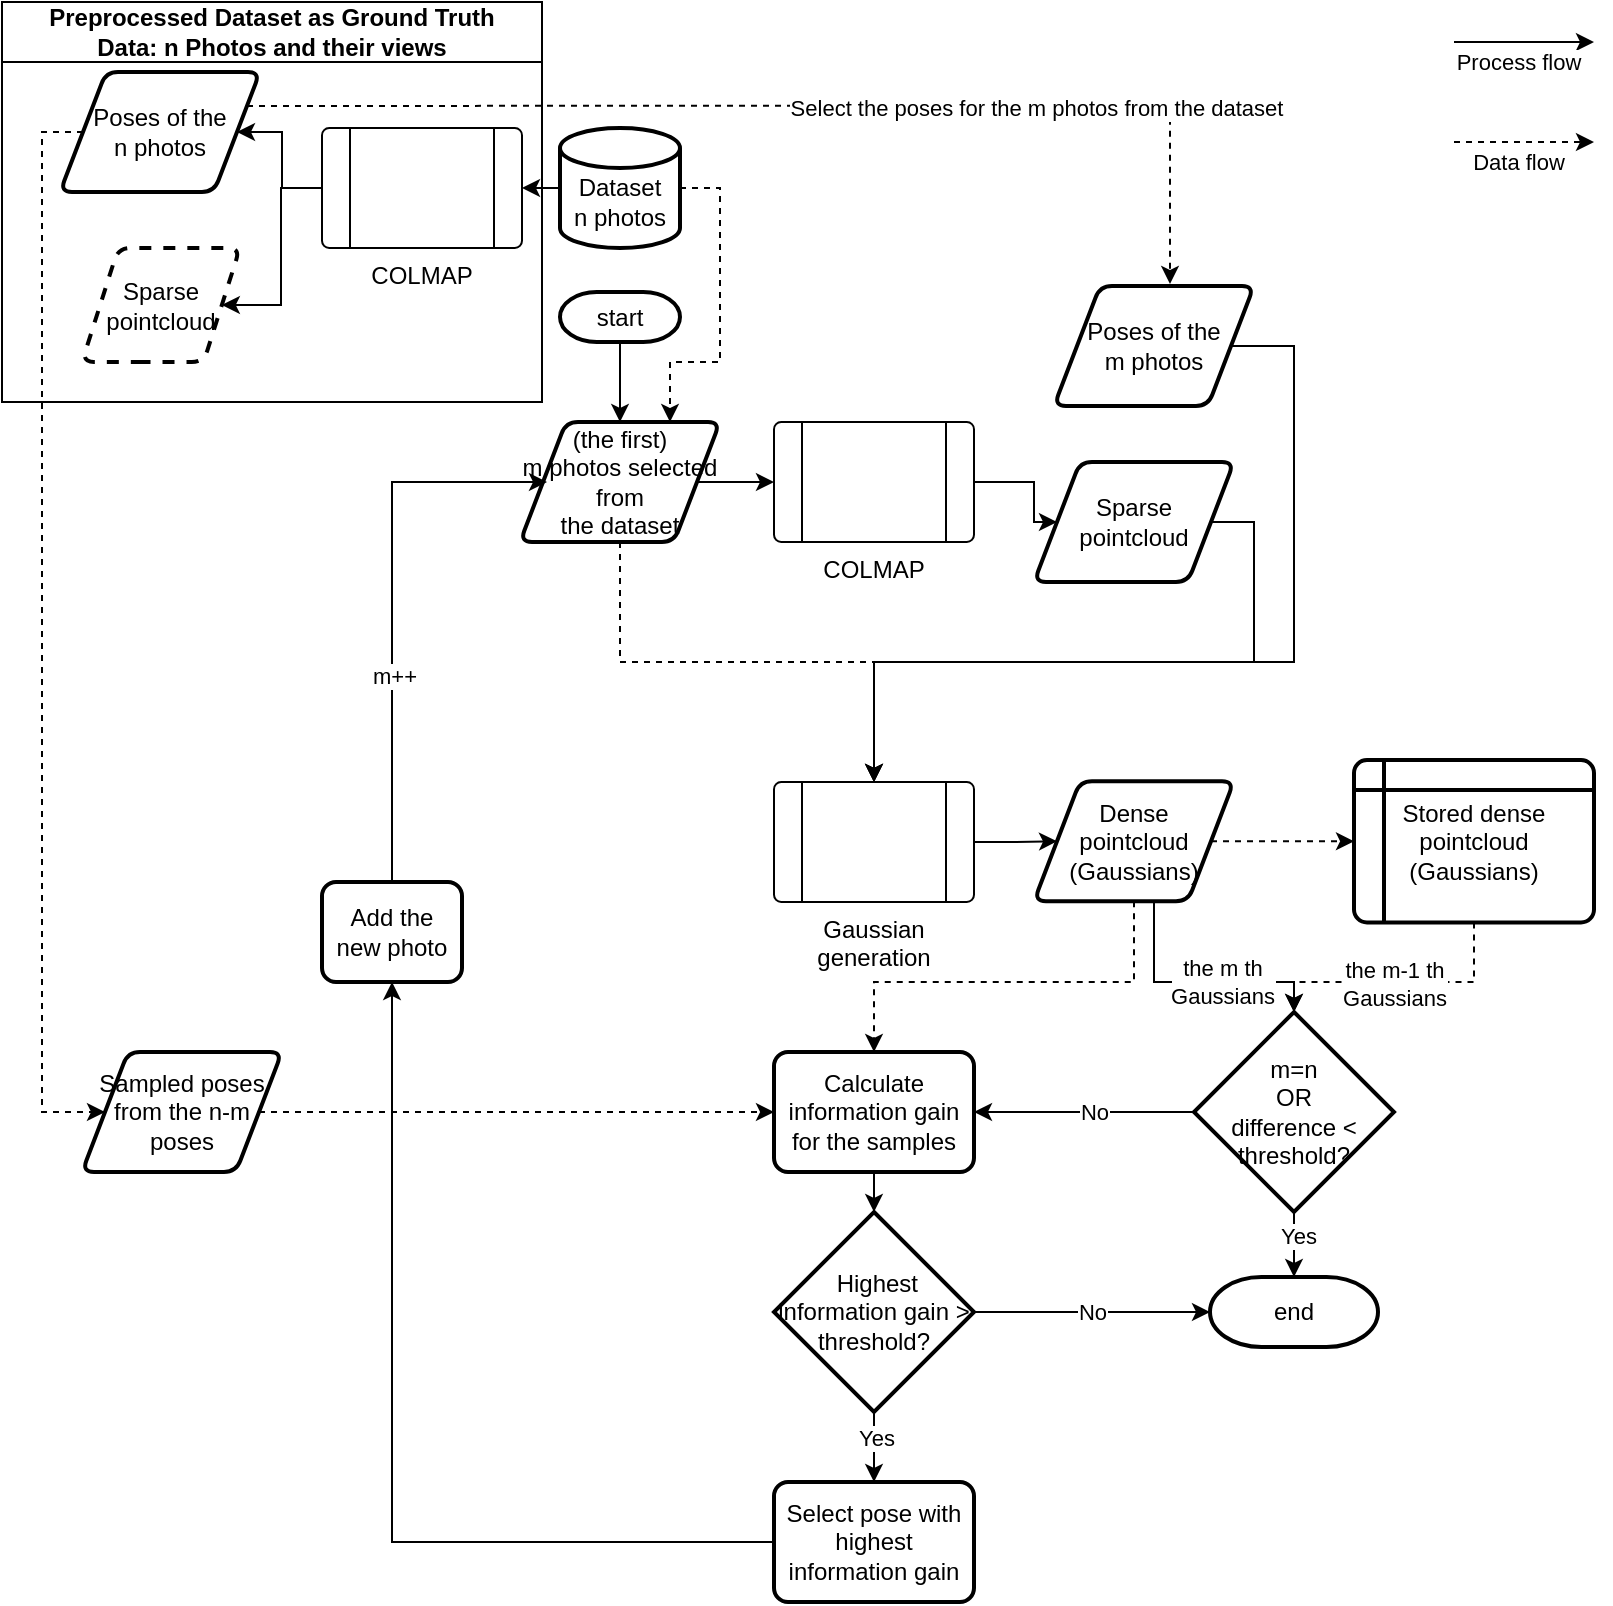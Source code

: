<mxfile version="24.7.7" pages="2">
  <diagram name="Dataset_approach" id="Rx8_lW7KdHEKfgghr9D3">
    <mxGraphModel dx="1434" dy="774" grid="1" gridSize="10" guides="1" tooltips="1" connect="1" arrows="1" fold="1" page="1" pageScale="1" pageWidth="850" pageHeight="1100" math="0" shadow="0">
      <root>
        <mxCell id="0" />
        <mxCell id="1" parent="0" />
        <mxCell id="TAkacUBAr8q-djxheTJO-2" style="edgeStyle=orthogonalEdgeStyle;rounded=0;orthogonalLoop=1;jettySize=auto;html=1;exitX=0;exitY=0.5;exitDx=0;exitDy=0;exitPerimeter=0;entryX=1;entryY=0.5;entryDx=0;entryDy=0;" parent="1" source="TAkacUBAr8q-djxheTJO-3" target="TAkacUBAr8q-djxheTJO-32" edge="1">
          <mxGeometry relative="1" as="geometry" />
        </mxCell>
        <mxCell id="TAkacUBAr8q-djxheTJO-3" value="&lt;br&gt;Dataset &lt;br&gt;n photos" style="strokeWidth=2;html=1;shape=mxgraph.flowchart.database;whiteSpace=wrap;" parent="1" vertex="1">
          <mxGeometry x="309" y="63" width="60" height="60" as="geometry" />
        </mxCell>
        <mxCell id="TAkacUBAr8q-djxheTJO-4" style="edgeStyle=orthogonalEdgeStyle;rounded=0;orthogonalLoop=1;jettySize=auto;html=1;exitX=1;exitY=0.5;exitDx=0;exitDy=0;entryX=0;entryY=0.5;entryDx=0;entryDy=0;" parent="1" source="TAkacUBAr8q-djxheTJO-6" target="TAkacUBAr8q-djxheTJO-10" edge="1">
          <mxGeometry relative="1" as="geometry" />
        </mxCell>
        <mxCell id="TAkacUBAr8q-djxheTJO-5" style="edgeStyle=orthogonalEdgeStyle;rounded=0;orthogonalLoop=1;jettySize=auto;html=1;exitX=0.5;exitY=1;exitDx=0;exitDy=0;dashed=1;" parent="1" source="TAkacUBAr8q-djxheTJO-6" target="TAkacUBAr8q-djxheTJO-16" edge="1">
          <mxGeometry relative="1" as="geometry" />
        </mxCell>
        <mxCell id="TAkacUBAr8q-djxheTJO-6" value="(the first)&lt;br&gt;m photos selected from&lt;br&gt;the dataset" style="shape=parallelogram;html=1;strokeWidth=2;perimeter=parallelogramPerimeter;whiteSpace=wrap;rounded=1;arcSize=12;size=0.23;" parent="1" vertex="1">
          <mxGeometry x="289" y="210" width="100" height="60" as="geometry" />
        </mxCell>
        <mxCell id="TAkacUBAr8q-djxheTJO-7" style="edgeStyle=orthogonalEdgeStyle;rounded=0;orthogonalLoop=1;jettySize=auto;html=1;exitX=1;exitY=0.5;exitDx=0;exitDy=0;entryX=0;entryY=0.5;entryDx=0;entryDy=0;" parent="1" source="TAkacUBAr8q-djxheTJO-10" target="TAkacUBAr8q-djxheTJO-14" edge="1">
          <mxGeometry relative="1" as="geometry">
            <Array as="points">
              <mxPoint x="546" y="240" />
              <mxPoint x="546" y="260" />
            </Array>
          </mxGeometry>
        </mxCell>
        <mxCell id="TAkacUBAr8q-djxheTJO-10" value="COLMAP" style="verticalLabelPosition=bottom;verticalAlign=top;html=1;shape=process;whiteSpace=wrap;rounded=1;size=0.14;arcSize=6;" parent="1" vertex="1">
          <mxGeometry x="416" y="210" width="100" height="60" as="geometry" />
        </mxCell>
        <mxCell id="TAkacUBAr8q-djxheTJO-11" style="edgeStyle=orthogonalEdgeStyle;rounded=0;orthogonalLoop=1;jettySize=auto;html=1;exitX=1;exitY=0.5;exitDx=0;exitDy=0;entryX=0.5;entryY=0;entryDx=0;entryDy=0;" parent="1" source="TAkacUBAr8q-djxheTJO-12" target="TAkacUBAr8q-djxheTJO-16" edge="1">
          <mxGeometry relative="1" as="geometry">
            <Array as="points">
              <mxPoint x="676" y="172" />
              <mxPoint x="676" y="330" />
              <mxPoint x="466" y="330" />
            </Array>
          </mxGeometry>
        </mxCell>
        <mxCell id="TAkacUBAr8q-djxheTJO-12" value="Poses of the&lt;br&gt;m photos" style="shape=parallelogram;html=1;strokeWidth=2;perimeter=parallelogramPerimeter;whiteSpace=wrap;rounded=1;arcSize=12;size=0.23;" parent="1" vertex="1">
          <mxGeometry x="556" y="142" width="100" height="60" as="geometry" />
        </mxCell>
        <mxCell id="TAkacUBAr8q-djxheTJO-13" style="edgeStyle=orthogonalEdgeStyle;rounded=0;orthogonalLoop=1;jettySize=auto;html=1;exitX=1;exitY=0.5;exitDx=0;exitDy=0;" parent="1" source="TAkacUBAr8q-djxheTJO-14" edge="1">
          <mxGeometry relative="1" as="geometry">
            <mxPoint x="466" y="390" as="targetPoint" />
            <Array as="points">
              <mxPoint x="656" y="260" />
              <mxPoint x="656" y="330" />
              <mxPoint x="466" y="330" />
            </Array>
          </mxGeometry>
        </mxCell>
        <mxCell id="TAkacUBAr8q-djxheTJO-14" value="Sparse&lt;br&gt;pointcloud" style="shape=parallelogram;html=1;strokeWidth=2;perimeter=parallelogramPerimeter;whiteSpace=wrap;rounded=1;arcSize=12;size=0.23;" parent="1" vertex="1">
          <mxGeometry x="546" y="230" width="100" height="60" as="geometry" />
        </mxCell>
        <mxCell id="TAkacUBAr8q-djxheTJO-15" style="edgeStyle=orthogonalEdgeStyle;rounded=0;orthogonalLoop=1;jettySize=auto;html=1;exitX=1;exitY=0.5;exitDx=0;exitDy=0;" parent="1" source="TAkacUBAr8q-djxheTJO-16" target="TAkacUBAr8q-djxheTJO-18" edge="1">
          <mxGeometry relative="1" as="geometry" />
        </mxCell>
        <mxCell id="TAkacUBAr8q-djxheTJO-16" value="Gaussian generation" style="verticalLabelPosition=bottom;verticalAlign=top;html=1;shape=process;whiteSpace=wrap;rounded=1;size=0.14;arcSize=6;" parent="1" vertex="1">
          <mxGeometry x="416" y="390" width="100" height="60" as="geometry" />
        </mxCell>
        <mxCell id="TAkacUBAr8q-djxheTJO-17" style="edgeStyle=orthogonalEdgeStyle;rounded=0;orthogonalLoop=1;jettySize=auto;html=1;exitX=1;exitY=0.5;exitDx=0;exitDy=0;entryX=0;entryY=0.5;entryDx=0;entryDy=0;dashed=1;" parent="1" source="TAkacUBAr8q-djxheTJO-18" target="TAkacUBAr8q-djxheTJO-21" edge="1">
          <mxGeometry relative="1" as="geometry" />
        </mxCell>
        <mxCell id="TAkacUBAr8q-djxheTJO-18" value="Dense&lt;br&gt;pointcloud&lt;br&gt;(Gaussians)" style="shape=parallelogram;html=1;strokeWidth=2;perimeter=parallelogramPerimeter;whiteSpace=wrap;rounded=1;arcSize=12;size=0.23;" parent="1" vertex="1">
          <mxGeometry x="546" y="389.63" width="100" height="60" as="geometry" />
        </mxCell>
        <mxCell id="TAkacUBAr8q-djxheTJO-19" style="edgeStyle=orthogonalEdgeStyle;rounded=0;orthogonalLoop=1;jettySize=auto;html=1;dashed=1;" parent="1" source="TAkacUBAr8q-djxheTJO-21" target="TAkacUBAr8q-djxheTJO-24" edge="1">
          <mxGeometry relative="1" as="geometry">
            <Array as="points">
              <mxPoint x="766" y="490" />
              <mxPoint x="676" y="490" />
            </Array>
          </mxGeometry>
        </mxCell>
        <mxCell id="TAkacUBAr8q-djxheTJO-20" value="the m-1 th&lt;br&gt;Gaussians" style="edgeLabel;html=1;align=center;verticalAlign=middle;resizable=0;points=[];" parent="TAkacUBAr8q-djxheTJO-19" vertex="1" connectable="0">
          <mxGeometry x="-0.177" y="1" relative="1" as="geometry">
            <mxPoint x="-15" as="offset" />
          </mxGeometry>
        </mxCell>
        <mxCell id="TAkacUBAr8q-djxheTJO-21" value="Stored dense pointcloud&lt;br&gt;(Gaussians)" style="shape=internalStorage;whiteSpace=wrap;html=1;dx=15;dy=15;rounded=1;arcSize=8;strokeWidth=2;" parent="1" vertex="1">
          <mxGeometry x="706" y="379" width="120" height="81.25" as="geometry" />
        </mxCell>
        <mxCell id="TAkacUBAr8q-djxheTJO-22" style="edgeStyle=orthogonalEdgeStyle;rounded=0;orthogonalLoop=1;jettySize=auto;html=1;exitX=0;exitY=0.5;exitDx=0;exitDy=0;exitPerimeter=0;entryX=1;entryY=0.5;entryDx=0;entryDy=0;" parent="1" source="TAkacUBAr8q-djxheTJO-24" target="TAkacUBAr8q-djxheTJO-41" edge="1">
          <mxGeometry relative="1" as="geometry" />
        </mxCell>
        <mxCell id="TAkacUBAr8q-djxheTJO-23" value="No" style="edgeLabel;html=1;align=center;verticalAlign=middle;resizable=0;points=[];" parent="TAkacUBAr8q-djxheTJO-22" vertex="1" connectable="0">
          <mxGeometry x="-0.091" y="4" relative="1" as="geometry">
            <mxPoint y="-4" as="offset" />
          </mxGeometry>
        </mxCell>
        <mxCell id="TAkacUBAr8q-djxheTJO-24" value="&lt;div&gt;m=n&lt;br&gt;OR&lt;br&gt;difference &amp;lt; threshold?&lt;/div&gt;" style="strokeWidth=2;html=1;shape=mxgraph.flowchart.decision;whiteSpace=wrap;" parent="1" vertex="1">
          <mxGeometry x="626" y="505" width="100" height="100" as="geometry" />
        </mxCell>
        <mxCell id="TAkacUBAr8q-djxheTJO-25" style="edgeStyle=orthogonalEdgeStyle;rounded=0;orthogonalLoop=1;jettySize=auto;html=1;exitX=0.5;exitY=1;exitDx=0;exitDy=0;entryX=0.5;entryY=0;entryDx=0;entryDy=0;entryPerimeter=0;" parent="1" source="TAkacUBAr8q-djxheTJO-18" target="TAkacUBAr8q-djxheTJO-24" edge="1">
          <mxGeometry relative="1" as="geometry">
            <Array as="points">
              <mxPoint x="606" y="490" />
              <mxPoint x="676" y="490" />
            </Array>
          </mxGeometry>
        </mxCell>
        <mxCell id="TAkacUBAr8q-djxheTJO-26" value="&lt;div&gt;the m th&lt;br&gt;&lt;/div&gt;&lt;div&gt;Gaussians&lt;br&gt;&lt;/div&gt;" style="edgeLabel;html=1;align=center;verticalAlign=middle;resizable=0;points=[];" parent="TAkacUBAr8q-djxheTJO-25" vertex="1" connectable="0">
          <mxGeometry x="0.079" y="1" relative="1" as="geometry">
            <mxPoint x="11" y="1" as="offset" />
          </mxGeometry>
        </mxCell>
        <mxCell id="TAkacUBAr8q-djxheTJO-27" value="end" style="strokeWidth=2;html=1;shape=mxgraph.flowchart.terminator;whiteSpace=wrap;" parent="1" vertex="1">
          <mxGeometry x="634" y="637.5" width="84" height="35" as="geometry" />
        </mxCell>
        <mxCell id="TAkacUBAr8q-djxheTJO-28" style="edgeStyle=orthogonalEdgeStyle;rounded=0;orthogonalLoop=1;jettySize=auto;html=1;exitX=0.5;exitY=1;exitDx=0;exitDy=0;exitPerimeter=0;entryX=0.5;entryY=0;entryDx=0;entryDy=0;entryPerimeter=0;" parent="1" source="TAkacUBAr8q-djxheTJO-24" target="TAkacUBAr8q-djxheTJO-27" edge="1">
          <mxGeometry relative="1" as="geometry" />
        </mxCell>
        <mxCell id="TAkacUBAr8q-djxheTJO-29" value="Yes" style="edgeLabel;html=1;align=center;verticalAlign=middle;resizable=0;points=[];" parent="TAkacUBAr8q-djxheTJO-28" vertex="1" connectable="0">
          <mxGeometry x="-0.28" y="2" relative="1" as="geometry">
            <mxPoint as="offset" />
          </mxGeometry>
        </mxCell>
        <mxCell id="TAkacUBAr8q-djxheTJO-30" style="edgeStyle=orthogonalEdgeStyle;rounded=0;orthogonalLoop=1;jettySize=auto;html=1;exitX=0;exitY=0.5;exitDx=0;exitDy=0;entryX=1;entryY=0.5;entryDx=0;entryDy=0;" parent="1" source="TAkacUBAr8q-djxheTJO-32" target="TAkacUBAr8q-djxheTJO-34" edge="1">
          <mxGeometry relative="1" as="geometry" />
        </mxCell>
        <mxCell id="TAkacUBAr8q-djxheTJO-31" style="edgeStyle=orthogonalEdgeStyle;rounded=0;orthogonalLoop=1;jettySize=auto;html=1;exitX=0;exitY=0.5;exitDx=0;exitDy=0;" parent="1" source="TAkacUBAr8q-djxheTJO-32" target="TAkacUBAr8q-djxheTJO-35" edge="1">
          <mxGeometry relative="1" as="geometry" />
        </mxCell>
        <mxCell id="TAkacUBAr8q-djxheTJO-32" value="COLMAP" style="verticalLabelPosition=bottom;verticalAlign=top;html=1;shape=process;whiteSpace=wrap;rounded=1;size=0.14;arcSize=6;" parent="1" vertex="1">
          <mxGeometry x="190" y="63" width="100" height="60" as="geometry" />
        </mxCell>
        <mxCell id="TAkacUBAr8q-djxheTJO-33" style="edgeStyle=orthogonalEdgeStyle;rounded=0;orthogonalLoop=1;jettySize=auto;html=1;exitX=0;exitY=0.5;exitDx=0;exitDy=0;entryX=0;entryY=0.5;entryDx=0;entryDy=0;dashed=1;" parent="1" source="TAkacUBAr8q-djxheTJO-34" target="TAkacUBAr8q-djxheTJO-39" edge="1">
          <mxGeometry relative="1" as="geometry">
            <Array as="points">
              <mxPoint x="50" y="65" />
              <mxPoint x="50" y="555" />
            </Array>
          </mxGeometry>
        </mxCell>
        <mxCell id="TAkacUBAr8q-djxheTJO-34" value="Poses of the&lt;br&gt;n photos" style="shape=parallelogram;html=1;strokeWidth=2;perimeter=parallelogramPerimeter;whiteSpace=wrap;rounded=1;arcSize=12;size=0.23;" parent="1" vertex="1">
          <mxGeometry x="59" y="35" width="100" height="60" as="geometry" />
        </mxCell>
        <mxCell id="TAkacUBAr8q-djxheTJO-35" value="Sparse&lt;br&gt;pointcloud" style="shape=parallelogram;html=1;strokeWidth=2;perimeter=parallelogramPerimeter;whiteSpace=wrap;rounded=1;arcSize=12;size=0.23;dashed=1;" parent="1" vertex="1">
          <mxGeometry x="70" y="123" width="79" height="57" as="geometry" />
        </mxCell>
        <mxCell id="TAkacUBAr8q-djxheTJO-37" style="edgeStyle=orthogonalEdgeStyle;rounded=0;orthogonalLoop=1;jettySize=auto;html=1;exitX=1;exitY=0.25;exitDx=0;exitDy=0;entryX=0.58;entryY=-0.017;entryDx=0;entryDy=0;entryPerimeter=0;dashed=1;" parent="1" source="TAkacUBAr8q-djxheTJO-34" target="TAkacUBAr8q-djxheTJO-12" edge="1">
          <mxGeometry relative="1" as="geometry" />
        </mxCell>
        <mxCell id="ZisTeYr1h89HvO49Nqk--2" value="Select the poses for the m photos from the dataset" style="edgeLabel;html=1;align=center;verticalAlign=middle;resizable=0;points=[];" vertex="1" connectable="0" parent="TAkacUBAr8q-djxheTJO-37">
          <mxGeometry x="0.437" y="-1" relative="1" as="geometry">
            <mxPoint x="-1" as="offset" />
          </mxGeometry>
        </mxCell>
        <mxCell id="TAkacUBAr8q-djxheTJO-38" style="edgeStyle=orthogonalEdgeStyle;rounded=0;orthogonalLoop=1;jettySize=auto;html=1;exitX=1;exitY=0.5;exitDx=0;exitDy=0;entryX=0;entryY=0.5;entryDx=0;entryDy=0;dashed=1;" parent="1" source="TAkacUBAr8q-djxheTJO-39" target="TAkacUBAr8q-djxheTJO-41" edge="1">
          <mxGeometry relative="1" as="geometry" />
        </mxCell>
        <mxCell id="TAkacUBAr8q-djxheTJO-39" value="Sampled poses from the n-m poses" style="shape=parallelogram;html=1;strokeWidth=2;perimeter=parallelogramPerimeter;whiteSpace=wrap;rounded=1;arcSize=12;size=0.23;" parent="1" vertex="1">
          <mxGeometry x="70" y="525" width="100" height="60" as="geometry" />
        </mxCell>
        <mxCell id="TAkacUBAr8q-djxheTJO-40" style="edgeStyle=orthogonalEdgeStyle;rounded=0;orthogonalLoop=1;jettySize=auto;html=1;exitX=0.5;exitY=1;exitDx=0;exitDy=0;entryX=0.5;entryY=0;entryDx=0;entryDy=0;" parent="1" source="TAkacUBAr8q-djxheTJO-48" target="TAkacUBAr8q-djxheTJO-44" edge="1">
          <mxGeometry relative="1" as="geometry" />
        </mxCell>
        <mxCell id="TAkacUBAr8q-djxheTJO-50" value="Yes" style="edgeLabel;html=1;align=center;verticalAlign=middle;resizable=0;points=[];" parent="TAkacUBAr8q-djxheTJO-40" vertex="1" connectable="0">
          <mxGeometry x="-0.257" y="1" relative="1" as="geometry">
            <mxPoint as="offset" />
          </mxGeometry>
        </mxCell>
        <mxCell id="TAkacUBAr8q-djxheTJO-41" value="Calculate information gain for the samples" style="rounded=1;whiteSpace=wrap;html=1;absoluteArcSize=1;arcSize=14;strokeWidth=2;" parent="1" vertex="1">
          <mxGeometry x="416" y="525" width="100" height="60" as="geometry" />
        </mxCell>
        <mxCell id="TAkacUBAr8q-djxheTJO-42" style="edgeStyle=orthogonalEdgeStyle;rounded=0;orthogonalLoop=1;jettySize=auto;html=1;exitX=0.5;exitY=1;exitDx=0;exitDy=0;entryX=0.5;entryY=0;entryDx=0;entryDy=0;dashed=1;" parent="1" source="TAkacUBAr8q-djxheTJO-18" target="TAkacUBAr8q-djxheTJO-41" edge="1">
          <mxGeometry relative="1" as="geometry">
            <Array as="points">
              <mxPoint x="596" y="490" />
              <mxPoint x="466" y="490" />
            </Array>
          </mxGeometry>
        </mxCell>
        <mxCell id="TAkacUBAr8q-djxheTJO-43" style="edgeStyle=orthogonalEdgeStyle;rounded=0;orthogonalLoop=1;jettySize=auto;html=1;exitX=0;exitY=0.5;exitDx=0;exitDy=0;entryX=0.5;entryY=1;entryDx=0;entryDy=0;" parent="1" source="TAkacUBAr8q-djxheTJO-44" target="TAkacUBAr8q-djxheTJO-47" edge="1">
          <mxGeometry relative="1" as="geometry" />
        </mxCell>
        <mxCell id="TAkacUBAr8q-djxheTJO-44" value="Select pose with highest information gain" style="rounded=1;whiteSpace=wrap;html=1;absoluteArcSize=1;arcSize=14;strokeWidth=2;" parent="1" vertex="1">
          <mxGeometry x="416" y="740" width="100" height="60" as="geometry" />
        </mxCell>
        <mxCell id="TAkacUBAr8q-djxheTJO-45" style="edgeStyle=orthogonalEdgeStyle;rounded=0;orthogonalLoop=1;jettySize=auto;html=1;exitX=0.5;exitY=0;exitDx=0;exitDy=0;entryX=0;entryY=0.5;entryDx=0;entryDy=0;" parent="1" edge="1" source="TAkacUBAr8q-djxheTJO-47">
          <mxGeometry relative="1" as="geometry">
            <mxPoint x="268" y="240" as="sourcePoint" />
            <mxPoint x="302.5" y="240" as="targetPoint" />
            <Array as="points">
              <mxPoint x="225" y="240" />
            </Array>
          </mxGeometry>
        </mxCell>
        <mxCell id="TAkacUBAr8q-djxheTJO-46" value="m++" style="edgeLabel;html=1;align=center;verticalAlign=middle;resizable=0;points=[];" parent="TAkacUBAr8q-djxheTJO-45" vertex="1" connectable="0">
          <mxGeometry x="-0.255" y="-1" relative="1" as="geometry">
            <mxPoint as="offset" />
          </mxGeometry>
        </mxCell>
        <mxCell id="TAkacUBAr8q-djxheTJO-47" value="Add the&lt;br&gt;new photo" style="rounded=1;whiteSpace=wrap;html=1;absoluteArcSize=1;arcSize=14;strokeWidth=2;" parent="1" vertex="1">
          <mxGeometry x="190" y="440" width="70" height="50" as="geometry" />
        </mxCell>
        <mxCell id="TAkacUBAr8q-djxheTJO-49" value="" style="edgeStyle=orthogonalEdgeStyle;rounded=0;orthogonalLoop=1;jettySize=auto;html=1;exitX=0.5;exitY=1;exitDx=0;exitDy=0;entryX=0.5;entryY=0;entryDx=0;entryDy=0;" parent="1" source="TAkacUBAr8q-djxheTJO-41" target="TAkacUBAr8q-djxheTJO-48" edge="1">
          <mxGeometry relative="1" as="geometry">
            <mxPoint x="466" y="585" as="sourcePoint" />
            <mxPoint x="466" y="720" as="targetPoint" />
          </mxGeometry>
        </mxCell>
        <mxCell id="TAkacUBAr8q-djxheTJO-48" value="&amp;nbsp;Highest&lt;br&gt;information gain &amp;gt; threshold?" style="strokeWidth=2;html=1;shape=mxgraph.flowchart.decision;whiteSpace=wrap;" parent="1" vertex="1">
          <mxGeometry x="416" y="605" width="100" height="100" as="geometry" />
        </mxCell>
        <mxCell id="TAkacUBAr8q-djxheTJO-51" style="edgeStyle=orthogonalEdgeStyle;rounded=0;orthogonalLoop=1;jettySize=auto;html=1;exitX=1;exitY=0.5;exitDx=0;exitDy=0;exitPerimeter=0;entryX=0;entryY=0.5;entryDx=0;entryDy=0;entryPerimeter=0;" parent="1" source="TAkacUBAr8q-djxheTJO-48" target="TAkacUBAr8q-djxheTJO-27" edge="1">
          <mxGeometry relative="1" as="geometry" />
        </mxCell>
        <mxCell id="TAkacUBAr8q-djxheTJO-52" value="No" style="edgeLabel;html=1;align=center;verticalAlign=middle;resizable=0;points=[];" parent="TAkacUBAr8q-djxheTJO-51" vertex="1" connectable="0">
          <mxGeometry x="-0.004" relative="1" as="geometry">
            <mxPoint as="offset" />
          </mxGeometry>
        </mxCell>
        <mxCell id="ZisTeYr1h89HvO49Nqk--1" value="&lt;div&gt;Preprocessed Dataset as Ground Truth&lt;/div&gt;&lt;div&gt;Data: n Photos and their views&lt;br&gt;&lt;/div&gt;" style="swimlane;whiteSpace=wrap;html=1;startSize=30;" vertex="1" parent="1">
          <mxGeometry x="30" width="270" height="200" as="geometry" />
        </mxCell>
        <mxCell id="ZisTeYr1h89HvO49Nqk--5" style="edgeStyle=orthogonalEdgeStyle;rounded=0;orthogonalLoop=1;jettySize=auto;html=1;exitX=0.5;exitY=1;exitDx=0;exitDy=0;exitPerimeter=0;entryX=0.5;entryY=0;entryDx=0;entryDy=0;" edge="1" parent="1" source="ZisTeYr1h89HvO49Nqk--4" target="TAkacUBAr8q-djxheTJO-6">
          <mxGeometry relative="1" as="geometry" />
        </mxCell>
        <mxCell id="ZisTeYr1h89HvO49Nqk--4" value="start" style="strokeWidth=2;html=1;shape=mxgraph.flowchart.terminator;whiteSpace=wrap;" vertex="1" parent="1">
          <mxGeometry x="309" y="145" width="60" height="25" as="geometry" />
        </mxCell>
        <mxCell id="ZisTeYr1h89HvO49Nqk--6" style="edgeStyle=orthogonalEdgeStyle;rounded=0;orthogonalLoop=1;jettySize=auto;html=1;exitX=1;exitY=0.5;exitDx=0;exitDy=0;exitPerimeter=0;entryX=0.75;entryY=0;entryDx=0;entryDy=0;dashed=1;" edge="1" parent="1" source="TAkacUBAr8q-djxheTJO-3" target="TAkacUBAr8q-djxheTJO-6">
          <mxGeometry relative="1" as="geometry">
            <Array as="points">
              <mxPoint x="389" y="93" />
              <mxPoint x="389" y="180" />
              <mxPoint x="364" y="180" />
            </Array>
          </mxGeometry>
        </mxCell>
        <mxCell id="9ug365C0tSPNMVhhlSUY-1" value="" style="endArrow=classic;html=1;rounded=0;" edge="1" parent="1">
          <mxGeometry width="50" height="50" relative="1" as="geometry">
            <mxPoint x="756" y="20" as="sourcePoint" />
            <mxPoint x="826" y="20" as="targetPoint" />
            <Array as="points" />
          </mxGeometry>
        </mxCell>
        <mxCell id="9ug365C0tSPNMVhhlSUY-2" value="Process flow" style="edgeLabel;html=1;align=center;verticalAlign=middle;resizable=0;points=[];" vertex="1" connectable="0" parent="9ug365C0tSPNMVhhlSUY-1">
          <mxGeometry x="-0.091" relative="1" as="geometry">
            <mxPoint y="10" as="offset" />
          </mxGeometry>
        </mxCell>
        <mxCell id="9ug365C0tSPNMVhhlSUY-3" value="" style="endArrow=classic;html=1;rounded=0;dashed=1;" edge="1" parent="1">
          <mxGeometry width="50" height="50" relative="1" as="geometry">
            <mxPoint x="756" y="70" as="sourcePoint" />
            <mxPoint x="826" y="70" as="targetPoint" />
            <Array as="points" />
          </mxGeometry>
        </mxCell>
        <mxCell id="9ug365C0tSPNMVhhlSUY-4" value="Data flow" style="edgeLabel;html=1;align=center;verticalAlign=middle;resizable=0;points=[];" vertex="1" connectable="0" parent="9ug365C0tSPNMVhhlSUY-3">
          <mxGeometry x="-0.091" relative="1" as="geometry">
            <mxPoint y="10" as="offset" />
          </mxGeometry>
        </mxCell>
      </root>
    </mxGraphModel>
  </diagram>
  <diagram id="uMGrjB7tywf-NwbpKWws" name="Real-time">
    <mxGraphModel dx="1195" dy="645" grid="1" gridSize="10" guides="1" tooltips="1" connect="1" arrows="1" fold="1" page="1" pageScale="1" pageWidth="850" pageHeight="1100" math="0" shadow="0">
      <root>
        <mxCell id="0" />
        <mxCell id="1" parent="0" />
        <mxCell id="VPgIY6s0zaMWzbx9esV0-56" style="edgeStyle=orthogonalEdgeStyle;rounded=0;orthogonalLoop=1;jettySize=auto;html=1;exitX=0.5;exitY=1;exitDx=0;exitDy=0;entryX=0.5;entryY=0;entryDx=0;entryDy=0;" edge="1" parent="1" source="VPgIY6s0zaMWzbx9esV0-5" target="VPgIY6s0zaMWzbx9esV0-7">
          <mxGeometry relative="1" as="geometry" />
        </mxCell>
        <mxCell id="Zq4uRk2ZPwKJAoltLVuh-4" style="edgeStyle=orthogonalEdgeStyle;rounded=0;orthogonalLoop=1;jettySize=auto;html=1;exitX=1;exitY=0.25;exitDx=0;exitDy=0;dashed=1;" edge="1" parent="1" source="VPgIY6s0zaMWzbx9esV0-5" target="VPgIY6s0zaMWzbx9esV0-13">
          <mxGeometry relative="1" as="geometry">
            <Array as="points">
              <mxPoint x="710" y="137" />
              <mxPoint x="710" y="340" />
              <mxPoint x="384" y="340" />
            </Array>
          </mxGeometry>
        </mxCell>
        <mxCell id="VPgIY6s0zaMWzbx9esV0-5" value="the first&lt;br&gt;m photos&lt;br&gt;taken from camera" style="shape=parallelogram;html=1;strokeWidth=2;perimeter=parallelogramPerimeter;whiteSpace=wrap;rounded=1;arcSize=12;size=0.23;" vertex="1" parent="1">
          <mxGeometry x="309" y="120" width="101" height="60" as="geometry" />
        </mxCell>
        <mxCell id="VPgIY6s0zaMWzbx9esV0-6" style="edgeStyle=orthogonalEdgeStyle;rounded=0;orthogonalLoop=1;jettySize=auto;html=1;exitX=1;exitY=0.5;exitDx=0;exitDy=0;entryX=0;entryY=0.5;entryDx=0;entryDy=0;" edge="1" parent="1" source="VPgIY6s0zaMWzbx9esV0-7" target="VPgIY6s0zaMWzbx9esV0-11">
          <mxGeometry relative="1" as="geometry">
            <Array as="points">
              <mxPoint x="540" y="240" />
              <mxPoint x="540" y="260" />
            </Array>
          </mxGeometry>
        </mxCell>
        <mxCell id="VPgIY6s0zaMWzbx9esV0-57" style="edgeStyle=orthogonalEdgeStyle;rounded=0;orthogonalLoop=1;jettySize=auto;html=1;exitX=1;exitY=0.5;exitDx=0;exitDy=0;entryX=0;entryY=0.5;entryDx=0;entryDy=0;" edge="1" parent="1" source="VPgIY6s0zaMWzbx9esV0-7" target="VPgIY6s0zaMWzbx9esV0-9">
          <mxGeometry relative="1" as="geometry">
            <Array as="points">
              <mxPoint x="540" y="240" />
              <mxPoint x="540" y="172" />
            </Array>
          </mxGeometry>
        </mxCell>
        <mxCell id="VPgIY6s0zaMWzbx9esV0-7" value="COLMAP" style="verticalLabelPosition=bottom;verticalAlign=top;html=1;shape=process;whiteSpace=wrap;rounded=1;size=0.14;arcSize=6;" vertex="1" parent="1">
          <mxGeometry x="310" y="210" width="100" height="60" as="geometry" />
        </mxCell>
        <mxCell id="Zq4uRk2ZPwKJAoltLVuh-3" style="edgeStyle=orthogonalEdgeStyle;rounded=0;orthogonalLoop=1;jettySize=auto;html=1;exitX=1;exitY=0.5;exitDx=0;exitDy=0;" edge="1" parent="1" source="VPgIY6s0zaMWzbx9esV0-9" target="VPgIY6s0zaMWzbx9esV0-13">
          <mxGeometry relative="1" as="geometry">
            <Array as="points">
              <mxPoint x="670" y="172" />
              <mxPoint x="670" y="320" />
              <mxPoint x="359" y="320" />
            </Array>
          </mxGeometry>
        </mxCell>
        <mxCell id="VPgIY6s0zaMWzbx9esV0-9" value="Poses of the&lt;br&gt;m photos" style="shape=parallelogram;html=1;strokeWidth=2;perimeter=parallelogramPerimeter;whiteSpace=wrap;rounded=1;arcSize=12;size=0.23;" vertex="1" parent="1">
          <mxGeometry x="556" y="142" width="100" height="60" as="geometry" />
        </mxCell>
        <mxCell id="Zq4uRk2ZPwKJAoltLVuh-2" style="edgeStyle=orthogonalEdgeStyle;rounded=0;orthogonalLoop=1;jettySize=auto;html=1;exitX=1;exitY=0.5;exitDx=0;exitDy=0;" edge="1" parent="1" source="VPgIY6s0zaMWzbx9esV0-11" target="VPgIY6s0zaMWzbx9esV0-13">
          <mxGeometry relative="1" as="geometry">
            <Array as="points">
              <mxPoint x="670" y="260" />
              <mxPoint x="670" y="320" />
              <mxPoint x="359" y="320" />
            </Array>
          </mxGeometry>
        </mxCell>
        <mxCell id="VPgIY6s0zaMWzbx9esV0-11" value="Sparse&lt;br&gt;pointcloud" style="shape=parallelogram;html=1;strokeWidth=2;perimeter=parallelogramPerimeter;whiteSpace=wrap;rounded=1;arcSize=12;size=0.23;" vertex="1" parent="1">
          <mxGeometry x="546" y="230" width="100" height="60" as="geometry" />
        </mxCell>
        <mxCell id="VPgIY6s0zaMWzbx9esV0-12" style="edgeStyle=orthogonalEdgeStyle;rounded=0;orthogonalLoop=1;jettySize=auto;html=1;exitX=1;exitY=0.5;exitDx=0;exitDy=0;" edge="1" parent="1" source="VPgIY6s0zaMWzbx9esV0-13" target="VPgIY6s0zaMWzbx9esV0-15">
          <mxGeometry relative="1" as="geometry" />
        </mxCell>
        <mxCell id="VPgIY6s0zaMWzbx9esV0-13" value="Gaussian generation" style="verticalLabelPosition=bottom;verticalAlign=top;html=1;shape=process;whiteSpace=wrap;rounded=1;size=0.14;arcSize=6;" vertex="1" parent="1">
          <mxGeometry x="309" y="389.63" width="100" height="60" as="geometry" />
        </mxCell>
        <mxCell id="VPgIY6s0zaMWzbx9esV0-14" style="edgeStyle=orthogonalEdgeStyle;rounded=0;orthogonalLoop=1;jettySize=auto;html=1;exitX=1;exitY=0.5;exitDx=0;exitDy=0;entryX=0;entryY=0.5;entryDx=0;entryDy=0;dashed=1;" edge="1" parent="1" source="VPgIY6s0zaMWzbx9esV0-15" target="VPgIY6s0zaMWzbx9esV0-18">
          <mxGeometry relative="1" as="geometry" />
        </mxCell>
        <mxCell id="VPgIY6s0zaMWzbx9esV0-61" style="edgeStyle=orthogonalEdgeStyle;rounded=0;orthogonalLoop=1;jettySize=auto;html=1;exitX=0.25;exitY=1;exitDx=0;exitDy=0;entryX=1;entryY=0.25;entryDx=0;entryDy=0;dashed=1;" edge="1" parent="1" source="VPgIY6s0zaMWzbx9esV0-15" target="VPgIY6s0zaMWzbx9esV0-39">
          <mxGeometry relative="1" as="geometry" />
        </mxCell>
        <mxCell id="VPgIY6s0zaMWzbx9esV0-15" value="Dense&lt;br&gt;pointcloud&lt;br&gt;(Gaussians)" style="shape=parallelogram;html=1;strokeWidth=2;perimeter=parallelogramPerimeter;whiteSpace=wrap;rounded=1;arcSize=12;size=0.23;" vertex="1" parent="1">
          <mxGeometry x="546" y="389.63" width="100" height="60" as="geometry" />
        </mxCell>
        <mxCell id="VPgIY6s0zaMWzbx9esV0-16" style="edgeStyle=orthogonalEdgeStyle;rounded=0;orthogonalLoop=1;jettySize=auto;html=1;dashed=1;" edge="1" parent="1" source="VPgIY6s0zaMWzbx9esV0-18" target="VPgIY6s0zaMWzbx9esV0-21">
          <mxGeometry relative="1" as="geometry">
            <Array as="points">
              <mxPoint x="766" y="490" />
              <mxPoint x="676" y="490" />
            </Array>
          </mxGeometry>
        </mxCell>
        <mxCell id="VPgIY6s0zaMWzbx9esV0-17" value="the m-1 th&lt;br&gt;Gaussians" style="edgeLabel;html=1;align=center;verticalAlign=middle;resizable=0;points=[];" vertex="1" connectable="0" parent="VPgIY6s0zaMWzbx9esV0-16">
          <mxGeometry x="-0.177" y="1" relative="1" as="geometry">
            <mxPoint x="-15" as="offset" />
          </mxGeometry>
        </mxCell>
        <mxCell id="VPgIY6s0zaMWzbx9esV0-18" value="Stored dense pointcloud&lt;br&gt;(Gaussians)" style="shape=internalStorage;whiteSpace=wrap;html=1;dx=15;dy=15;rounded=1;arcSize=8;strokeWidth=2;" vertex="1" parent="1">
          <mxGeometry x="706" y="379" width="120" height="81.25" as="geometry" />
        </mxCell>
        <mxCell id="VPgIY6s0zaMWzbx9esV0-19" style="edgeStyle=orthogonalEdgeStyle;rounded=0;orthogonalLoop=1;jettySize=auto;html=1;exitX=0;exitY=0.5;exitDx=0;exitDy=0;exitPerimeter=0;entryX=1;entryY=0.5;entryDx=0;entryDy=0;" edge="1" parent="1" source="VPgIY6s0zaMWzbx9esV0-21" target="VPgIY6s0zaMWzbx9esV0-39">
          <mxGeometry relative="1" as="geometry" />
        </mxCell>
        <mxCell id="VPgIY6s0zaMWzbx9esV0-20" value="No" style="edgeLabel;html=1;align=center;verticalAlign=middle;resizable=0;points=[];" vertex="1" connectable="0" parent="VPgIY6s0zaMWzbx9esV0-19">
          <mxGeometry x="-0.091" y="4" relative="1" as="geometry">
            <mxPoint y="-4" as="offset" />
          </mxGeometry>
        </mxCell>
        <mxCell id="VPgIY6s0zaMWzbx9esV0-21" value="&lt;div&gt;difference &amp;lt; threshold?&lt;/div&gt;" style="strokeWidth=2;html=1;shape=mxgraph.flowchart.decision;whiteSpace=wrap;" vertex="1" parent="1">
          <mxGeometry x="626" y="505" width="100" height="100" as="geometry" />
        </mxCell>
        <mxCell id="VPgIY6s0zaMWzbx9esV0-22" style="edgeStyle=orthogonalEdgeStyle;rounded=0;orthogonalLoop=1;jettySize=auto;html=1;exitX=0.5;exitY=1;exitDx=0;exitDy=0;entryX=0.5;entryY=0;entryDx=0;entryDy=0;entryPerimeter=0;" edge="1" parent="1" source="VPgIY6s0zaMWzbx9esV0-15" target="VPgIY6s0zaMWzbx9esV0-21">
          <mxGeometry relative="1" as="geometry">
            <Array as="points">
              <mxPoint x="606" y="490" />
              <mxPoint x="676" y="490" />
            </Array>
          </mxGeometry>
        </mxCell>
        <mxCell id="VPgIY6s0zaMWzbx9esV0-23" value="&lt;div&gt;the m th&lt;br&gt;&lt;/div&gt;&lt;div&gt;Gaussians&lt;br&gt;&lt;/div&gt;" style="edgeLabel;html=1;align=center;verticalAlign=middle;resizable=0;points=[];" vertex="1" connectable="0" parent="VPgIY6s0zaMWzbx9esV0-22">
          <mxGeometry x="0.079" y="1" relative="1" as="geometry">
            <mxPoint x="11" y="1" as="offset" />
          </mxGeometry>
        </mxCell>
        <mxCell id="VPgIY6s0zaMWzbx9esV0-24" value="end" style="strokeWidth=2;html=1;shape=mxgraph.flowchart.terminator;whiteSpace=wrap;" vertex="1" parent="1">
          <mxGeometry x="634" y="637.5" width="84" height="35" as="geometry" />
        </mxCell>
        <mxCell id="VPgIY6s0zaMWzbx9esV0-25" style="edgeStyle=orthogonalEdgeStyle;rounded=0;orthogonalLoop=1;jettySize=auto;html=1;exitX=0.5;exitY=1;exitDx=0;exitDy=0;exitPerimeter=0;entryX=0.5;entryY=0;entryDx=0;entryDy=0;entryPerimeter=0;" edge="1" parent="1" source="VPgIY6s0zaMWzbx9esV0-21" target="VPgIY6s0zaMWzbx9esV0-24">
          <mxGeometry relative="1" as="geometry" />
        </mxCell>
        <mxCell id="VPgIY6s0zaMWzbx9esV0-26" value="Yes" style="edgeLabel;html=1;align=center;verticalAlign=middle;resizable=0;points=[];" vertex="1" connectable="0" parent="VPgIY6s0zaMWzbx9esV0-25">
          <mxGeometry x="-0.28" y="2" relative="1" as="geometry">
            <mxPoint as="offset" />
          </mxGeometry>
        </mxCell>
        <mxCell id="VPgIY6s0zaMWzbx9esV0-37" style="edgeStyle=orthogonalEdgeStyle;rounded=0;orthogonalLoop=1;jettySize=auto;html=1;exitX=0.5;exitY=1;exitDx=0;exitDy=0;entryX=0.5;entryY=0;entryDx=0;entryDy=0;" edge="1" parent="1" source="VPgIY6s0zaMWzbx9esV0-47" target="VPgIY6s0zaMWzbx9esV0-42">
          <mxGeometry relative="1" as="geometry" />
        </mxCell>
        <mxCell id="VPgIY6s0zaMWzbx9esV0-38" value="Yes" style="edgeLabel;html=1;align=center;verticalAlign=middle;resizable=0;points=[];" vertex="1" connectable="0" parent="VPgIY6s0zaMWzbx9esV0-37">
          <mxGeometry x="-0.257" y="1" relative="1" as="geometry">
            <mxPoint as="offset" />
          </mxGeometry>
        </mxCell>
        <mxCell id="VPgIY6s0zaMWzbx9esV0-39" value="Calculate information gain for the sampled poses" style="rounded=1;whiteSpace=wrap;html=1;absoluteArcSize=1;arcSize=14;strokeWidth=2;" vertex="1" parent="1">
          <mxGeometry x="309" y="524.63" width="100" height="60" as="geometry" />
        </mxCell>
        <mxCell id="VPgIY6s0zaMWzbx9esV0-41" style="edgeStyle=orthogonalEdgeStyle;rounded=0;orthogonalLoop=1;jettySize=auto;html=1;exitX=0;exitY=0.5;exitDx=0;exitDy=0;entryX=0.5;entryY=1;entryDx=0;entryDy=0;" edge="1" parent="1" source="VPgIY6s0zaMWzbx9esV0-42" target="VPgIY6s0zaMWzbx9esV0-45">
          <mxGeometry relative="1" as="geometry" />
        </mxCell>
        <mxCell id="VPgIY6s0zaMWzbx9esV0-42" value="Select pose with highest information gain" style="rounded=1;whiteSpace=wrap;html=1;absoluteArcSize=1;arcSize=14;strokeWidth=2;" vertex="1" parent="1">
          <mxGeometry x="309" y="739.63" width="100" height="60" as="geometry" />
        </mxCell>
        <mxCell id="VPgIY6s0zaMWzbx9esV0-43" style="edgeStyle=orthogonalEdgeStyle;rounded=0;orthogonalLoop=1;jettySize=auto;html=1;exitX=0.419;exitY=-0.015;exitDx=0;exitDy=0;entryX=0;entryY=0.5;entryDx=0;entryDy=0;exitPerimeter=0;" edge="1" parent="1" source="VPgIY6s0zaMWzbx9esV0-45" target="VPgIY6s0zaMWzbx9esV0-7">
          <mxGeometry relative="1" as="geometry">
            <mxPoint x="268" y="240" as="sourcePoint" />
            <mxPoint x="302.5" y="240" as="targetPoint" />
            <Array as="points">
              <mxPoint x="236" y="240" />
            </Array>
          </mxGeometry>
        </mxCell>
        <mxCell id="VPgIY6s0zaMWzbx9esV0-44" value="m++" style="edgeLabel;html=1;align=center;verticalAlign=middle;resizable=0;points=[];" vertex="1" connectable="0" parent="VPgIY6s0zaMWzbx9esV0-43">
          <mxGeometry x="-0.255" y="-1" relative="1" as="geometry">
            <mxPoint as="offset" />
          </mxGeometry>
        </mxCell>
        <mxCell id="VPgIY6s0zaMWzbx9esV0-45" value="Take the m+1 the photo from the next-best-view pose" style="rounded=1;whiteSpace=wrap;html=1;absoluteArcSize=1;arcSize=14;strokeWidth=2;" vertex="1" parent="1">
          <mxGeometry x="190" y="490" width="86" height="65" as="geometry" />
        </mxCell>
        <mxCell id="VPgIY6s0zaMWzbx9esV0-46" value="" style="edgeStyle=orthogonalEdgeStyle;rounded=0;orthogonalLoop=1;jettySize=auto;html=1;exitX=0.5;exitY=1;exitDx=0;exitDy=0;entryX=0.5;entryY=0;entryDx=0;entryDy=0;" edge="1" parent="1" source="VPgIY6s0zaMWzbx9esV0-39" target="VPgIY6s0zaMWzbx9esV0-47">
          <mxGeometry relative="1" as="geometry">
            <mxPoint x="359" y="584.63" as="sourcePoint" />
            <mxPoint x="359" y="719.63" as="targetPoint" />
          </mxGeometry>
        </mxCell>
        <mxCell id="VPgIY6s0zaMWzbx9esV0-47" value="&amp;nbsp;Highest&lt;br&gt;information gain &amp;gt; threshold?" style="strokeWidth=2;html=1;shape=mxgraph.flowchart.decision;whiteSpace=wrap;" vertex="1" parent="1">
          <mxGeometry x="309" y="604.63" width="100" height="100" as="geometry" />
        </mxCell>
        <mxCell id="VPgIY6s0zaMWzbx9esV0-48" style="edgeStyle=orthogonalEdgeStyle;rounded=0;orthogonalLoop=1;jettySize=auto;html=1;exitX=1;exitY=0.5;exitDx=0;exitDy=0;exitPerimeter=0;entryX=0;entryY=0.5;entryDx=0;entryDy=0;entryPerimeter=0;" edge="1" parent="1" source="VPgIY6s0zaMWzbx9esV0-47" target="VPgIY6s0zaMWzbx9esV0-24">
          <mxGeometry relative="1" as="geometry" />
        </mxCell>
        <mxCell id="VPgIY6s0zaMWzbx9esV0-49" value="No" style="edgeLabel;html=1;align=center;verticalAlign=middle;resizable=0;points=[];" vertex="1" connectable="0" parent="VPgIY6s0zaMWzbx9esV0-48">
          <mxGeometry x="-0.004" relative="1" as="geometry">
            <mxPoint as="offset" />
          </mxGeometry>
        </mxCell>
        <mxCell id="VPgIY6s0zaMWzbx9esV0-52" value="start" style="strokeWidth=2;html=1;shape=mxgraph.flowchart.terminator;whiteSpace=wrap;" vertex="1" parent="1">
          <mxGeometry x="340" y="57" width="60" height="25" as="geometry" />
        </mxCell>
        <mxCell id="VPgIY6s0zaMWzbx9esV0-55" style="edgeStyle=orthogonalEdgeStyle;rounded=0;orthogonalLoop=1;jettySize=auto;html=1;exitX=0.5;exitY=1;exitDx=0;exitDy=0;exitPerimeter=0;entryX=0.597;entryY=0.023;entryDx=0;entryDy=0;entryPerimeter=0;" edge="1" parent="1" source="VPgIY6s0zaMWzbx9esV0-52" target="VPgIY6s0zaMWzbx9esV0-5">
          <mxGeometry relative="1" as="geometry" />
        </mxCell>
        <mxCell id="VPgIY6s0zaMWzbx9esV0-63" value="" style="endArrow=classic;html=1;rounded=0;" edge="1" parent="1">
          <mxGeometry width="50" height="50" relative="1" as="geometry">
            <mxPoint x="756" y="20" as="sourcePoint" />
            <mxPoint x="826" y="20" as="targetPoint" />
            <Array as="points" />
          </mxGeometry>
        </mxCell>
        <mxCell id="VPgIY6s0zaMWzbx9esV0-64" value="Process flow" style="edgeLabel;html=1;align=center;verticalAlign=middle;resizable=0;points=[];" vertex="1" connectable="0" parent="VPgIY6s0zaMWzbx9esV0-63">
          <mxGeometry x="-0.091" relative="1" as="geometry">
            <mxPoint y="10" as="offset" />
          </mxGeometry>
        </mxCell>
        <mxCell id="VPgIY6s0zaMWzbx9esV0-65" value="" style="endArrow=classic;html=1;rounded=0;dashed=1;" edge="1" parent="1">
          <mxGeometry width="50" height="50" relative="1" as="geometry">
            <mxPoint x="756" y="70" as="sourcePoint" />
            <mxPoint x="826" y="70" as="targetPoint" />
            <Array as="points" />
          </mxGeometry>
        </mxCell>
        <mxCell id="VPgIY6s0zaMWzbx9esV0-66" value="Data flow" style="edgeLabel;html=1;align=center;verticalAlign=middle;resizable=0;points=[];" vertex="1" connectable="0" parent="VPgIY6s0zaMWzbx9esV0-65">
          <mxGeometry x="-0.091" relative="1" as="geometry">
            <mxPoint y="10" as="offset" />
          </mxGeometry>
        </mxCell>
      </root>
    </mxGraphModel>
  </diagram>
</mxfile>
